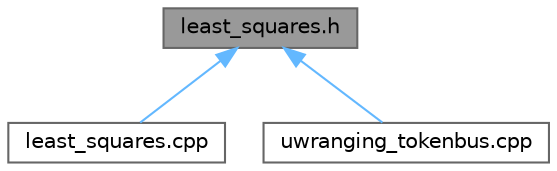digraph "least_squares.h"
{
 // LATEX_PDF_SIZE
  bgcolor="transparent";
  edge [fontname=Helvetica,fontsize=10,labelfontname=Helvetica,labelfontsize=10];
  node [fontname=Helvetica,fontsize=10,shape=box,height=0.2,width=0.4];
  Node1 [id="Node000001",label="least_squares.h",height=0.2,width=0.4,color="gray40", fillcolor="grey60", style="filled", fontcolor="black",tooltip=" "];
  Node1 -> Node2 [id="edge1_Node000001_Node000002",dir="back",color="steelblue1",style="solid",tooltip=" "];
  Node2 [id="Node000002",label="least_squares.cpp",height=0.2,width=0.4,color="grey40", fillcolor="white", style="filled",URL="$least__squares_8cpp.html",tooltip="Provides the implementation of a least squares linear regressor."];
  Node1 -> Node3 [id="edge2_Node000001_Node000003",dir="back",color="steelblue1",style="solid",tooltip=" "];
  Node3 [id="Node000003",label="uwranging_tokenbus.cpp",height=0.2,width=0.4,color="grey40", fillcolor="white", style="filled",URL="$uwranging__tokenbus_8cpp.html",tooltip="Provides the implementation of the class UwRangingTokenBus."];
}
